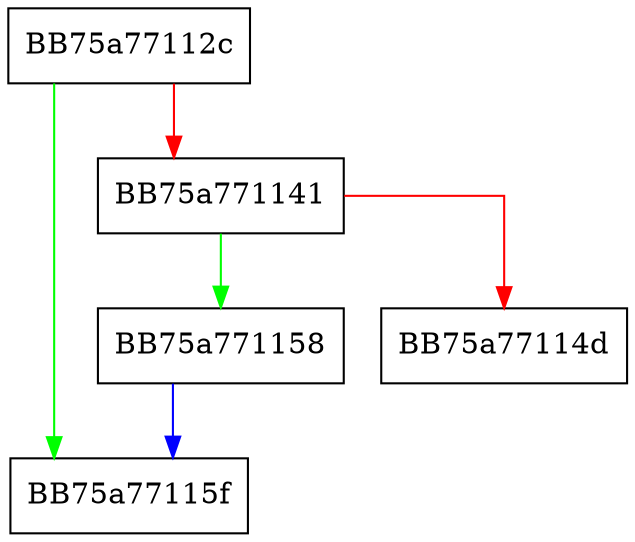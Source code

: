 digraph WrapperWindowsDeleteString {
  node [shape="box"];
  graph [splines=ortho];
  BB75a77112c -> BB75a77115f [color="green"];
  BB75a77112c -> BB75a771141 [color="red"];
  BB75a771141 -> BB75a771158 [color="green"];
  BB75a771141 -> BB75a77114d [color="red"];
  BB75a771158 -> BB75a77115f [color="blue"];
}